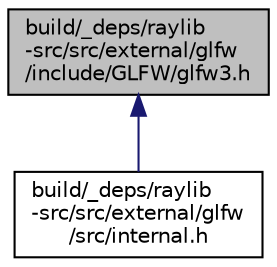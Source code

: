 digraph "build/_deps/raylib-src/src/external/glfw/include/GLFW/glfw3.h"
{
 // LATEX_PDF_SIZE
  edge [fontname="Helvetica",fontsize="10",labelfontname="Helvetica",labelfontsize="10"];
  node [fontname="Helvetica",fontsize="10",shape=record];
  Node1 [label="build/_deps/raylib\l-src/src/external/glfw\l/include/GLFW/glfw3.h",height=0.2,width=0.4,color="black", fillcolor="grey75", style="filled", fontcolor="black",tooltip="The header of the GLFW 3 API."];
  Node1 -> Node2 [dir="back",color="midnightblue",fontsize="10",style="solid",fontname="Helvetica"];
  Node2 [label="build/_deps/raylib\l-src/src/external/glfw\l/src/internal.h",height=0.2,width=0.4,color="black", fillcolor="white", style="filled",URL="$internal_8h_source.html",tooltip=" "];
}
